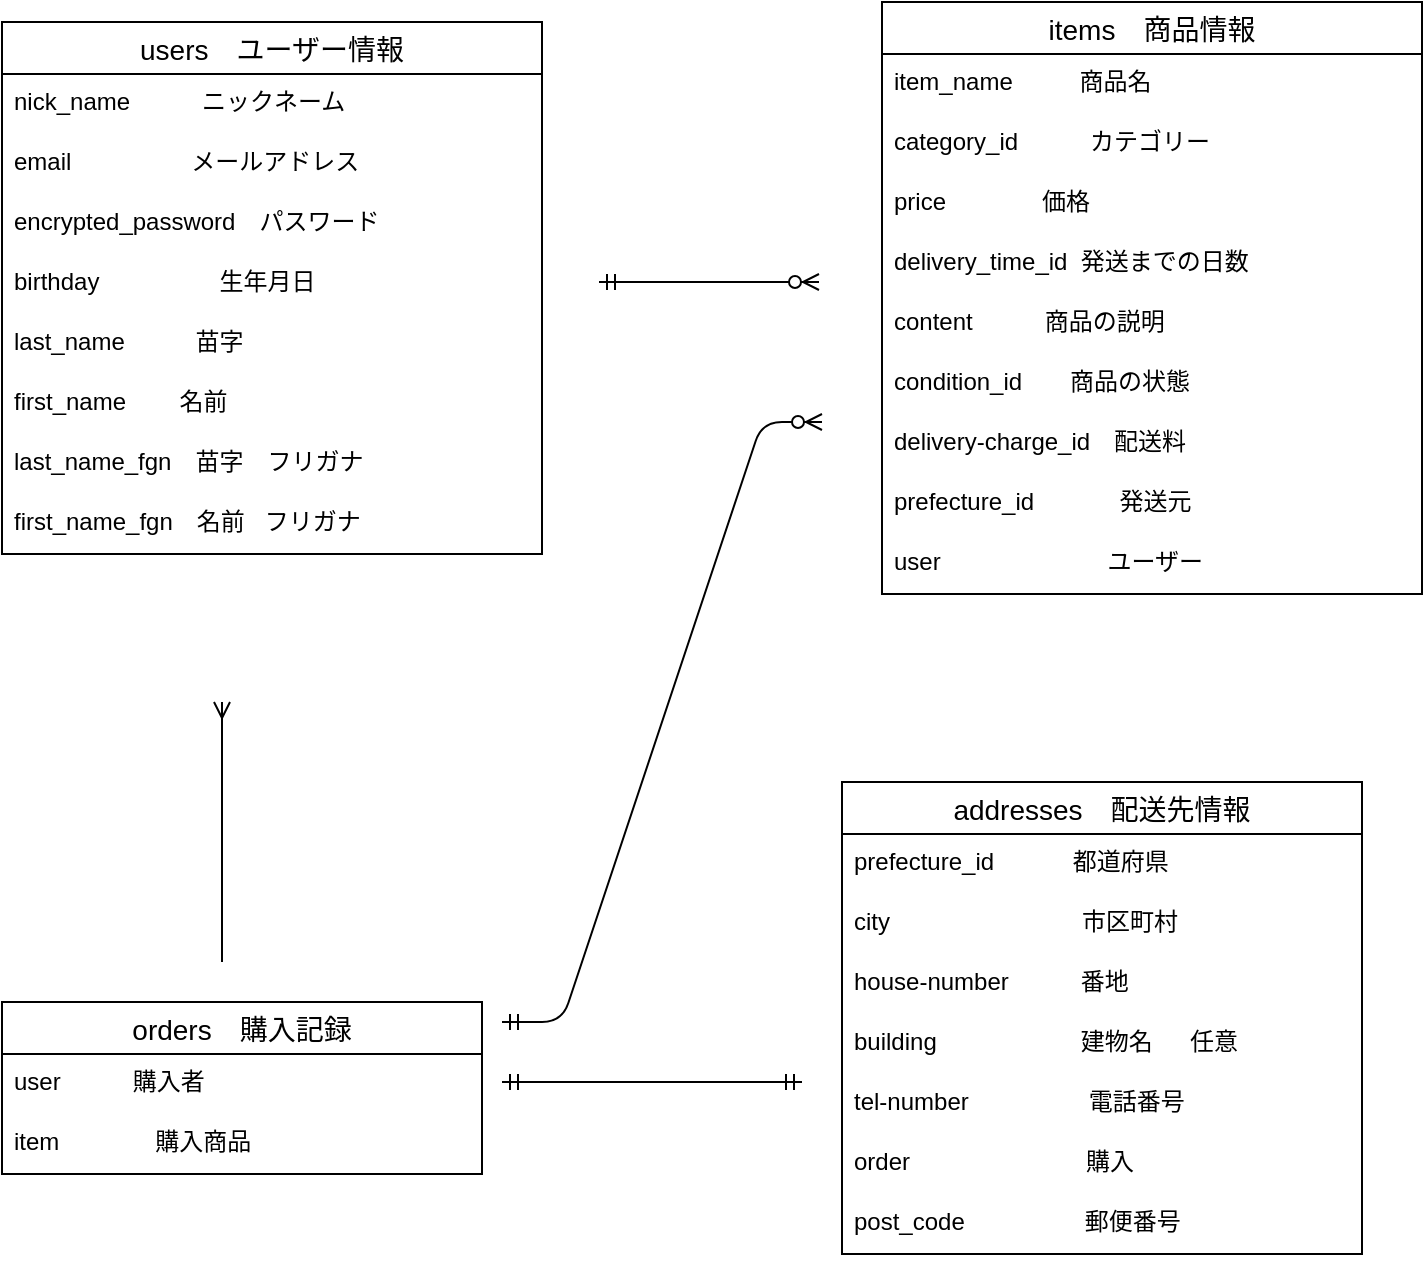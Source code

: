 <mxfile>
    <diagram id="l5uStAnRR6rsgqBXjLD2" name="ページ1">
        <mxGraphModel dx="650" dy="510" grid="1" gridSize="10" guides="1" tooltips="1" connect="1" arrows="0" fold="1" page="0" pageScale="1" pageWidth="827" pageHeight="1169" background="none" math="0" shadow="0">
            <root>
                <mxCell id="0"/>
                <mxCell id="1" parent="0"/>
                <mxCell id="8LgdUI8o7QwLn5nAvefp-5" value="users　ユーザー情報" style="swimlane;fontStyle=0;childLayout=stackLayout;horizontal=1;startSize=26;horizontalStack=0;resizeParent=1;resizeParentMax=0;resizeLast=0;collapsible=1;marginBottom=0;align=center;fontSize=14;" parent="1" vertex="1">
                    <mxGeometry x="60" y="30" width="270" height="266" as="geometry">
                        <mxRectangle x="60" y="30" width="160" height="26" as="alternateBounds"/>
                    </mxGeometry>
                </mxCell>
                <mxCell id="8LgdUI8o7QwLn5nAvefp-6" value="nick_name　　　ニックネーム" style="text;strokeColor=none;fillColor=none;spacingLeft=4;spacingRight=4;overflow=hidden;rotatable=0;points=[[0,0.5],[1,0.5]];portConstraint=eastwest;fontSize=12;" parent="8LgdUI8o7QwLn5nAvefp-5" vertex="1">
                    <mxGeometry y="26" width="270" height="30" as="geometry"/>
                </mxCell>
                <mxCell id="8LgdUI8o7QwLn5nAvefp-7" value="email　　　　　メールアドレス" style="text;strokeColor=none;fillColor=none;spacingLeft=4;spacingRight=4;overflow=hidden;rotatable=0;points=[[0,0.5],[1,0.5]];portConstraint=eastwest;fontSize=12;" parent="8LgdUI8o7QwLn5nAvefp-5" vertex="1">
                    <mxGeometry y="56" width="270" height="30" as="geometry"/>
                </mxCell>
                <mxCell id="8LgdUI8o7QwLn5nAvefp-9" value="encrypted_password　パスワード" style="text;strokeColor=none;fillColor=none;spacingLeft=4;spacingRight=4;overflow=hidden;rotatable=0;points=[[0,0.5],[1,0.5]];portConstraint=eastwest;fontSize=12;" parent="8LgdUI8o7QwLn5nAvefp-5" vertex="1">
                    <mxGeometry y="86" width="270" height="30" as="geometry"/>
                </mxCell>
                <mxCell id="8LgdUI8o7QwLn5nAvefp-68" value="birthday　　　　　生年月日" style="text;strokeColor=none;fillColor=none;spacingLeft=4;spacingRight=4;overflow=hidden;rotatable=0;points=[[0,0.5],[1,0.5]];portConstraint=eastwest;fontSize=12;" parent="8LgdUI8o7QwLn5nAvefp-5" vertex="1">
                    <mxGeometry y="116" width="270" height="30" as="geometry"/>
                </mxCell>
                <mxCell id="8LgdUI8o7QwLn5nAvefp-84" value="last_name　       苗字" style="text;strokeColor=none;fillColor=none;spacingLeft=4;spacingRight=4;overflow=hidden;rotatable=0;points=[[0,0.5],[1,0.5]];portConstraint=eastwest;fontSize=12;" parent="8LgdUI8o7QwLn5nAvefp-5" vertex="1">
                    <mxGeometry y="146" width="270" height="30" as="geometry"/>
                </mxCell>
                <mxCell id="8LgdUI8o7QwLn5nAvefp-85" value="first_name        名前" style="text;strokeColor=none;fillColor=none;spacingLeft=4;spacingRight=4;overflow=hidden;rotatable=0;points=[[0,0.5],[1,0.5]];portConstraint=eastwest;fontSize=12;" parent="8LgdUI8o7QwLn5nAvefp-5" vertex="1">
                    <mxGeometry y="176" width="270" height="30" as="geometry"/>
                </mxCell>
                <mxCell id="8LgdUI8o7QwLn5nAvefp-86" value="last_name_fgn　苗字　フリガナ" style="text;strokeColor=none;fillColor=none;spacingLeft=4;spacingRight=4;overflow=hidden;rotatable=0;points=[[0,0.5],[1,0.5]];portConstraint=eastwest;fontSize=12;" parent="8LgdUI8o7QwLn5nAvefp-5" vertex="1">
                    <mxGeometry y="206" width="270" height="30" as="geometry"/>
                </mxCell>
                <mxCell id="8LgdUI8o7QwLn5nAvefp-87" value="first_name_fgn　名前   フリガナ" style="text;strokeColor=none;fillColor=none;spacingLeft=4;spacingRight=4;overflow=hidden;rotatable=0;points=[[0,0.5],[1,0.5]];portConstraint=eastwest;fontSize=12;" parent="8LgdUI8o7QwLn5nAvefp-5" vertex="1">
                    <mxGeometry y="236" width="270" height="30" as="geometry"/>
                </mxCell>
                <mxCell id="8LgdUI8o7QwLn5nAvefp-14" value="items　商品情報" style="swimlane;fontStyle=0;childLayout=stackLayout;horizontal=1;startSize=26;horizontalStack=0;resizeParent=1;resizeParentMax=0;resizeLast=0;collapsible=1;marginBottom=0;align=center;fontSize=14;" parent="1" vertex="1">
                    <mxGeometry x="500" y="20" width="270" height="296" as="geometry"/>
                </mxCell>
                <mxCell id="8LgdUI8o7QwLn5nAvefp-16" value="item_name          商品名  " style="text;strokeColor=none;fillColor=none;spacingLeft=4;spacingRight=4;overflow=hidden;rotatable=0;points=[[0,0.5],[1,0.5]];portConstraint=eastwest;fontSize=12;" parent="8LgdUI8o7QwLn5nAvefp-14" vertex="1">
                    <mxGeometry y="26" width="270" height="30" as="geometry"/>
                </mxCell>
                <mxCell id="8LgdUI8o7QwLn5nAvefp-17" value="category_id　　　カテゴリー　　" style="text;strokeColor=none;fillColor=none;spacingLeft=4;spacingRight=4;overflow=hidden;rotatable=0;points=[[0,0.5],[1,0.5]];portConstraint=eastwest;fontSize=12;" parent="8LgdUI8o7QwLn5nAvefp-14" vertex="1">
                    <mxGeometry y="56" width="270" height="30" as="geometry"/>
                </mxCell>
                <mxCell id="8LgdUI8o7QwLn5nAvefp-18" value="price　　　　価格　　" style="text;strokeColor=none;fillColor=none;spacingLeft=4;spacingRight=4;overflow=hidden;rotatable=0;points=[[0,0.5],[1,0.5]];portConstraint=eastwest;fontSize=12;" parent="8LgdUI8o7QwLn5nAvefp-14" vertex="1">
                    <mxGeometry y="86" width="270" height="30" as="geometry"/>
                </mxCell>
                <mxCell id="8LgdUI8o7QwLn5nAvefp-20" value="delivery_time_id  発送までの日数　" style="text;strokeColor=none;fillColor=none;spacingLeft=4;spacingRight=4;overflow=hidden;rotatable=0;points=[[0,0.5],[1,0.5]];portConstraint=eastwest;fontSize=12;" parent="8LgdUI8o7QwLn5nAvefp-14" vertex="1">
                    <mxGeometry y="116" width="270" height="30" as="geometry"/>
                </mxCell>
                <mxCell id="8LgdUI8o7QwLn5nAvefp-66" value="content　　　商品の説明　" style="text;strokeColor=none;fillColor=none;spacingLeft=4;spacingRight=4;overflow=hidden;rotatable=0;points=[[0,0.5],[1,0.5]];portConstraint=eastwest;fontSize=12;" parent="8LgdUI8o7QwLn5nAvefp-14" vertex="1">
                    <mxGeometry y="146" width="270" height="30" as="geometry"/>
                </mxCell>
                <mxCell id="8LgdUI8o7QwLn5nAvefp-67" value="condition_id　　商品の状態　　　" style="text;strokeColor=none;fillColor=none;spacingLeft=4;spacingRight=4;overflow=hidden;rotatable=0;points=[[0,0.5],[1,0.5]];portConstraint=eastwest;fontSize=12;" parent="8LgdUI8o7QwLn5nAvefp-14" vertex="1">
                    <mxGeometry y="176" width="270" height="30" as="geometry"/>
                </mxCell>
                <mxCell id="8LgdUI8o7QwLn5nAvefp-79" value="delivery-charge_id　配送料　　　" style="text;strokeColor=none;fillColor=none;spacingLeft=4;spacingRight=4;overflow=hidden;rotatable=0;points=[[0,0.5],[1,0.5]];portConstraint=eastwest;fontSize=12;" parent="8LgdUI8o7QwLn5nAvefp-14" vertex="1">
                    <mxGeometry y="206" width="270" height="30" as="geometry"/>
                </mxCell>
                <mxCell id="8LgdUI8o7QwLn5nAvefp-80" value="prefecture_id  　　　発送元　　　　" style="text;strokeColor=none;fillColor=none;spacingLeft=4;spacingRight=4;overflow=hidden;rotatable=0;points=[[0,0.5],[1,0.5]];portConstraint=eastwest;fontSize=12;" parent="8LgdUI8o7QwLn5nAvefp-14" vertex="1">
                    <mxGeometry y="236" width="270" height="30" as="geometry"/>
                </mxCell>
                <mxCell id="8LgdUI8o7QwLn5nAvefp-88" value="user                         ユーザー" style="text;strokeColor=none;fillColor=none;spacingLeft=4;spacingRight=4;overflow=hidden;rotatable=0;points=[[0,0.5],[1,0.5]];portConstraint=eastwest;fontSize=12;" parent="8LgdUI8o7QwLn5nAvefp-14" vertex="1">
                    <mxGeometry y="266" width="270" height="30" as="geometry"/>
                </mxCell>
                <mxCell id="8LgdUI8o7QwLn5nAvefp-70" style="edgeStyle=none;html=1;startArrow=none;startFill=0;endArrow=ERmany;endFill=0;" parent="1" edge="1">
                    <mxGeometry relative="1" as="geometry">
                        <mxPoint x="170" y="370" as="targetPoint"/>
                        <mxPoint x="170" y="500" as="sourcePoint"/>
                        <Array as="points"/>
                    </mxGeometry>
                </mxCell>
                <mxCell id="8LgdUI8o7QwLn5nAvefp-48" value="orders　購入記録" style="swimlane;fontStyle=0;childLayout=stackLayout;horizontal=1;startSize=26;horizontalStack=0;resizeParent=1;resizeParentMax=0;resizeLast=0;collapsible=1;marginBottom=0;align=center;fontSize=14;" parent="1" vertex="1">
                    <mxGeometry x="60" y="520" width="240" height="86" as="geometry"/>
                </mxCell>
                <mxCell id="8LgdUI8o7QwLn5nAvefp-50" value="user　　　購入者" style="text;strokeColor=none;fillColor=none;spacingLeft=4;spacingRight=4;overflow=hidden;rotatable=0;points=[[0,0.5],[1,0.5]];portConstraint=eastwest;fontSize=12;" parent="8LgdUI8o7QwLn5nAvefp-48" vertex="1">
                    <mxGeometry y="26" width="240" height="30" as="geometry"/>
                </mxCell>
                <mxCell id="8LgdUI8o7QwLn5nAvefp-78" value="item　　　　購入商品" style="text;strokeColor=none;fillColor=none;spacingLeft=4;spacingRight=4;overflow=hidden;rotatable=0;points=[[0,0.5],[1,0.5]];portConstraint=eastwest;fontSize=12;" parent="8LgdUI8o7QwLn5nAvefp-48" vertex="1">
                    <mxGeometry y="56" width="240" height="30" as="geometry"/>
                </mxCell>
                <mxCell id="8LgdUI8o7QwLn5nAvefp-54" value="addresses　配送先情報" style="swimlane;fontStyle=0;childLayout=stackLayout;horizontal=1;startSize=26;horizontalStack=0;resizeParent=1;resizeParentMax=0;resizeLast=0;collapsible=1;marginBottom=0;align=center;fontSize=14;" parent="1" vertex="1">
                    <mxGeometry x="480" y="410" width="260" height="236" as="geometry"/>
                </mxCell>
                <mxCell id="8LgdUI8o7QwLn5nAvefp-72" value="prefecture_id　　 　都道府県" style="text;strokeColor=none;fillColor=none;spacingLeft=4;spacingRight=4;overflow=hidden;rotatable=0;points=[[0,0.5],[1,0.5]];portConstraint=eastwest;fontSize=12;" parent="8LgdUI8o7QwLn5nAvefp-54" vertex="1">
                    <mxGeometry y="26" width="260" height="30" as="geometry"/>
                </mxCell>
                <mxCell id="8LgdUI8o7QwLn5nAvefp-73" value="city　　　　　　　　市区町村" style="text;strokeColor=none;fillColor=none;spacingLeft=4;spacingRight=4;overflow=hidden;rotatable=0;points=[[0,0.5],[1,0.5]];portConstraint=eastwest;fontSize=12;" parent="8LgdUI8o7QwLn5nAvefp-54" vertex="1">
                    <mxGeometry y="56" width="260" height="30" as="geometry"/>
                </mxCell>
                <mxCell id="8LgdUI8o7QwLn5nAvefp-74" value="house-number　　　番地" style="text;strokeColor=none;fillColor=none;spacingLeft=4;spacingRight=4;overflow=hidden;rotatable=0;points=[[0,0.5],[1,0.5]];portConstraint=eastwest;fontSize=12;" parent="8LgdUI8o7QwLn5nAvefp-54" vertex="1">
                    <mxGeometry y="86" width="260" height="30" as="geometry"/>
                </mxCell>
                <mxCell id="8LgdUI8o7QwLn5nAvefp-75" value="building　　　　　　建物名 　 任意" style="text;strokeColor=none;fillColor=none;spacingLeft=4;spacingRight=4;overflow=hidden;rotatable=0;points=[[0,0.5],[1,0.5]];portConstraint=eastwest;fontSize=12;" parent="8LgdUI8o7QwLn5nAvefp-54" vertex="1">
                    <mxGeometry y="116" width="260" height="30" as="geometry"/>
                </mxCell>
                <mxCell id="8LgdUI8o7QwLn5nAvefp-76" value="tel-number　　　　　電話番号" style="text;strokeColor=none;fillColor=none;spacingLeft=4;spacingRight=4;overflow=hidden;rotatable=0;points=[[0,0.5],[1,0.5]];portConstraint=eastwest;fontSize=12;" parent="8LgdUI8o7QwLn5nAvefp-54" vertex="1">
                    <mxGeometry y="146" width="260" height="30" as="geometry"/>
                </mxCell>
                <mxCell id="8LgdUI8o7QwLn5nAvefp-90" value="order         　　　　   購入           " style="text;strokeColor=none;fillColor=none;spacingLeft=4;spacingRight=4;overflow=hidden;rotatable=0;points=[[0,0.5],[1,0.5]];portConstraint=eastwest;fontSize=12;" parent="8LgdUI8o7QwLn5nAvefp-54" vertex="1">
                    <mxGeometry y="176" width="260" height="30" as="geometry"/>
                </mxCell>
                <mxCell id="8LgdUI8o7QwLn5nAvefp-91" value="post_code　　　　　郵便番号" style="text;strokeColor=none;fillColor=none;spacingLeft=4;spacingRight=4;overflow=hidden;rotatable=0;points=[[0,0.5],[1,0.5]];portConstraint=eastwest;fontSize=12;" parent="8LgdUI8o7QwLn5nAvefp-54" vertex="1">
                    <mxGeometry y="206" width="260" height="30" as="geometry"/>
                </mxCell>
                <mxCell id="8LgdUI8o7QwLn5nAvefp-59" value="" style="edgeStyle=entityRelationEdgeStyle;fontSize=12;html=1;endArrow=ERzeroToMany;startArrow=ERmandOne;" parent="1" edge="1">
                    <mxGeometry width="100" height="100" relative="1" as="geometry">
                        <mxPoint x="358.5" y="160" as="sourcePoint"/>
                        <mxPoint x="468.5" y="160" as="targetPoint"/>
                    </mxGeometry>
                </mxCell>
                <mxCell id="8LgdUI8o7QwLn5nAvefp-60" value="" style="edgeStyle=entityRelationEdgeStyle;fontSize=12;html=1;endArrow=ERzeroToMany;startArrow=ERmandOne;" parent="1" edge="1">
                    <mxGeometry width="100" height="100" relative="1" as="geometry">
                        <mxPoint x="310" y="530" as="sourcePoint"/>
                        <mxPoint x="470" y="230" as="targetPoint"/>
                    </mxGeometry>
                </mxCell>
                <mxCell id="8LgdUI8o7QwLn5nAvefp-61" value="" style="edgeStyle=entityRelationEdgeStyle;fontSize=12;html=1;endArrow=ERmandOne;startArrow=ERmandOne;" parent="1" edge="1">
                    <mxGeometry width="100" height="100" relative="1" as="geometry">
                        <mxPoint x="310" y="560" as="sourcePoint"/>
                        <mxPoint x="460" y="560" as="targetPoint"/>
                    </mxGeometry>
                </mxCell>
            </root>
        </mxGraphModel>
    </diagram>
</mxfile>